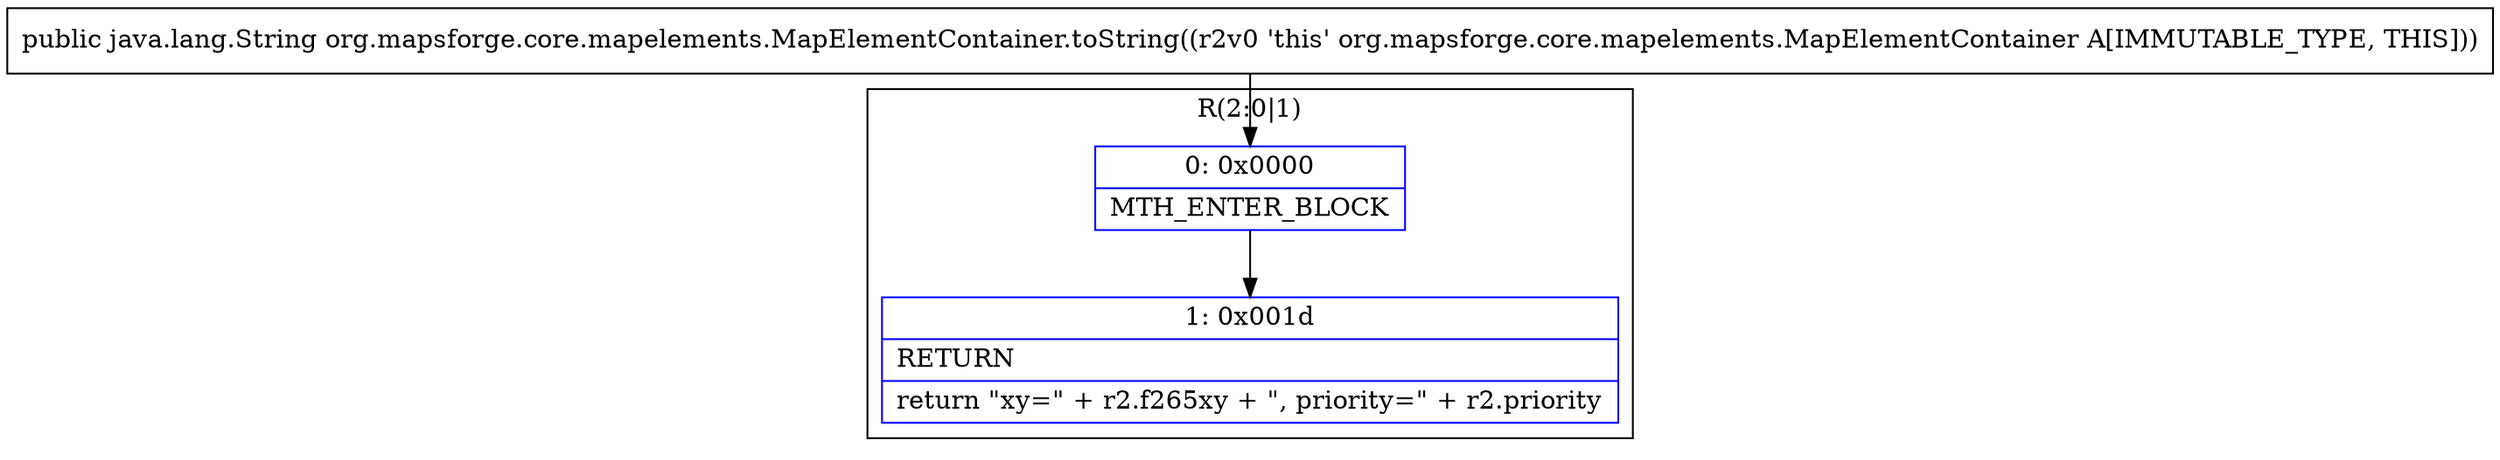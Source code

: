 digraph "CFG fororg.mapsforge.core.mapelements.MapElementContainer.toString()Ljava\/lang\/String;" {
subgraph cluster_Region_1141305974 {
label = "R(2:0|1)";
node [shape=record,color=blue];
Node_0 [shape=record,label="{0\:\ 0x0000|MTH_ENTER_BLOCK\l}"];
Node_1 [shape=record,label="{1\:\ 0x001d|RETURN\l|return \"xy=\" + r2.f265xy + \", priority=\" + r2.priority\l}"];
}
MethodNode[shape=record,label="{public java.lang.String org.mapsforge.core.mapelements.MapElementContainer.toString((r2v0 'this' org.mapsforge.core.mapelements.MapElementContainer A[IMMUTABLE_TYPE, THIS])) }"];
MethodNode -> Node_0;
Node_0 -> Node_1;
}

